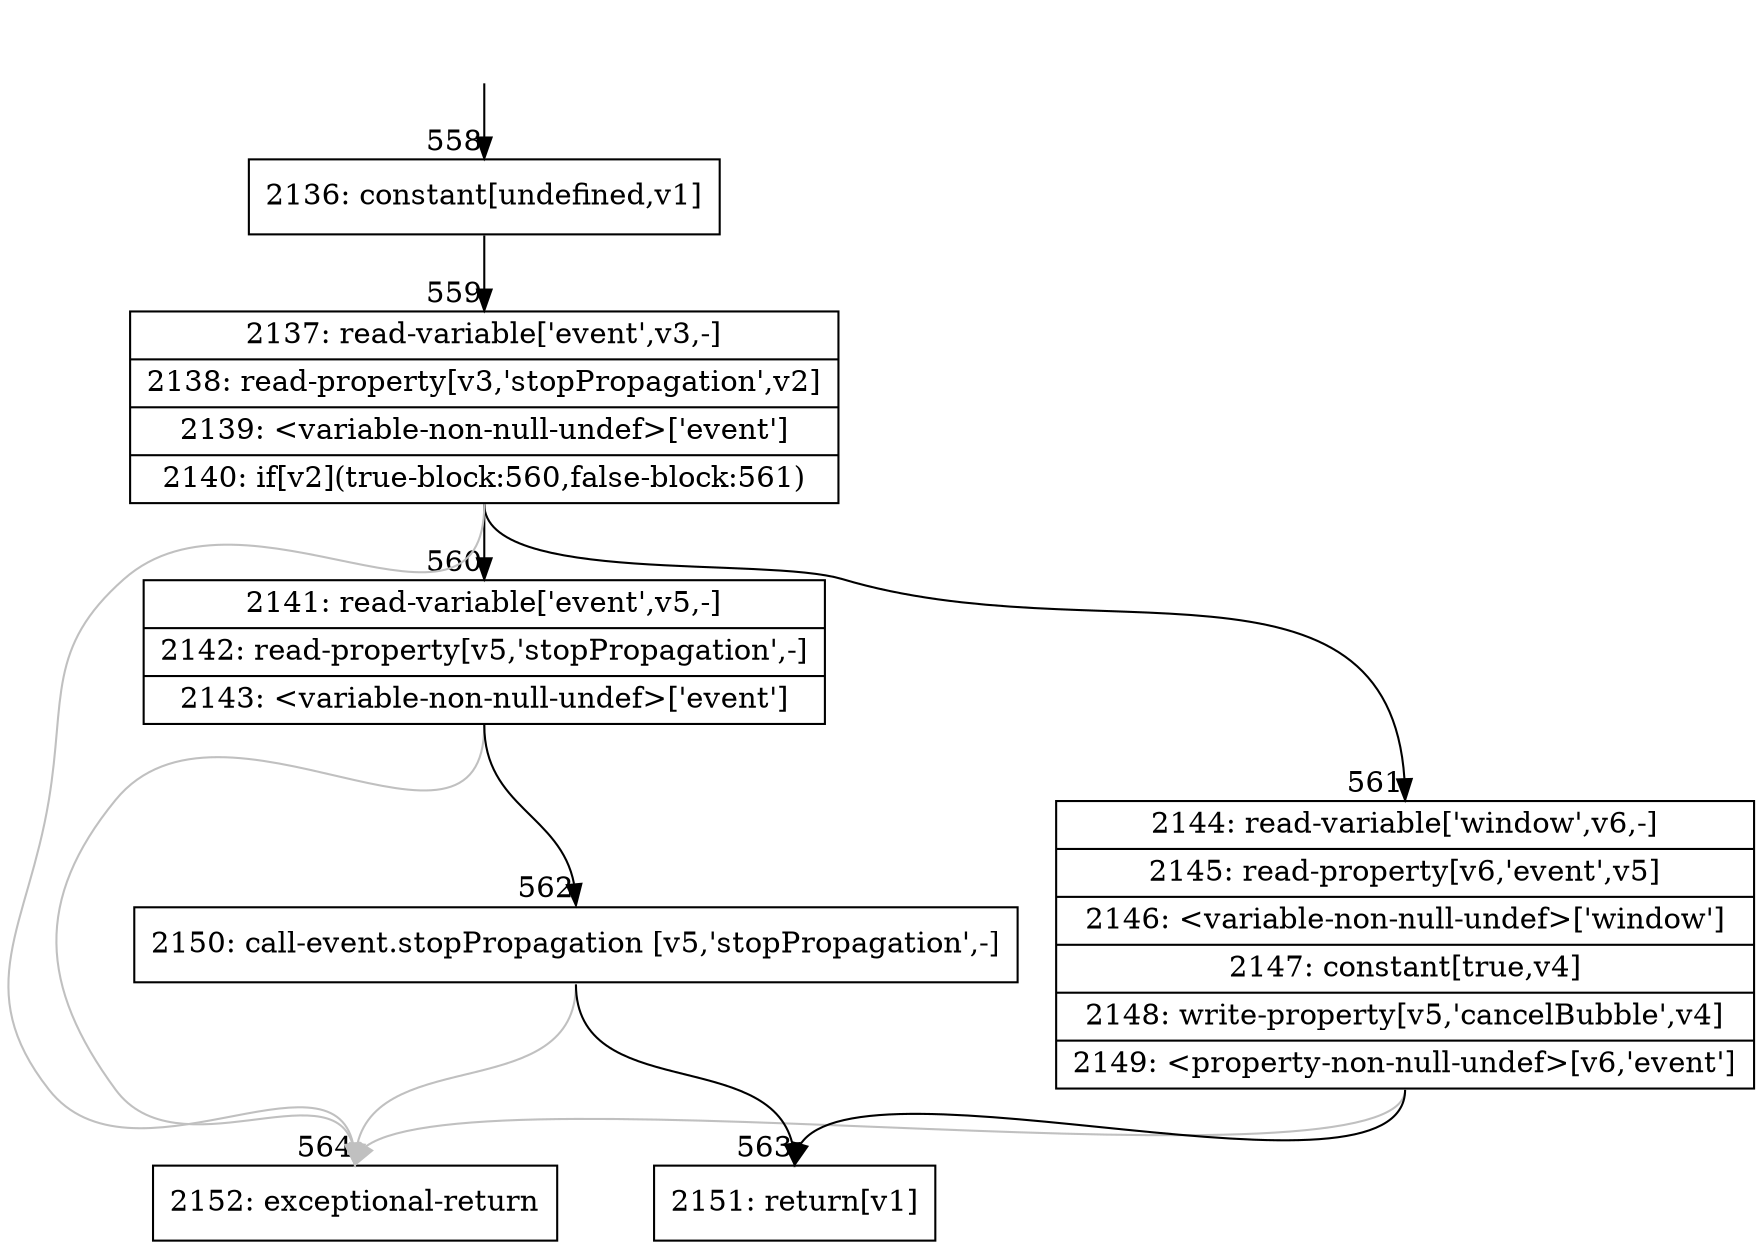 digraph {
rankdir="TD"
BB_entry22[shape=none,label=""];
BB_entry22 -> BB558 [tailport=s, headport=n, headlabel="    558"]
BB558 [shape=record label="{2136: constant[undefined,v1]}" ] 
BB558 -> BB559 [tailport=s, headport=n, headlabel="      559"]
BB559 [shape=record label="{2137: read-variable['event',v3,-]|2138: read-property[v3,'stopPropagation',v2]|2139: \<variable-non-null-undef\>['event']|2140: if[v2](true-block:560,false-block:561)}" ] 
BB559 -> BB560 [tailport=s, headport=n, headlabel="      560"]
BB559 -> BB561 [tailport=s, headport=n, headlabel="      561"]
BB559 -> BB564 [tailport=s, headport=n, color=gray, headlabel="      564"]
BB560 [shape=record label="{2141: read-variable['event',v5,-]|2142: read-property[v5,'stopPropagation',-]|2143: \<variable-non-null-undef\>['event']}" ] 
BB560 -> BB562 [tailport=s, headport=n, headlabel="      562"]
BB560 -> BB564 [tailport=s, headport=n, color=gray]
BB561 [shape=record label="{2144: read-variable['window',v6,-]|2145: read-property[v6,'event',v5]|2146: \<variable-non-null-undef\>['window']|2147: constant[true,v4]|2148: write-property[v5,'cancelBubble',v4]|2149: \<property-non-null-undef\>[v6,'event']}" ] 
BB561 -> BB563 [tailport=s, headport=n, headlabel="      563"]
BB561 -> BB564 [tailport=s, headport=n, color=gray]
BB562 [shape=record label="{2150: call-event.stopPropagation [v5,'stopPropagation',-]}" ] 
BB562 -> BB563 [tailport=s, headport=n]
BB562 -> BB564 [tailport=s, headport=n, color=gray]
BB563 [shape=record label="{2151: return[v1]}" ] 
BB564 [shape=record label="{2152: exceptional-return}" ] 
//#$~ 404
}
